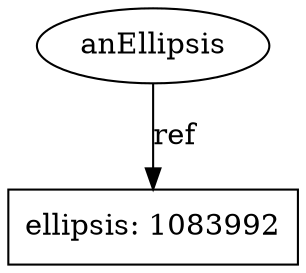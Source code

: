 digraph G {
    overlap=false;

    name3322608 [label="anEllipsis", shape="ellipse"];
    ellipsis1083992 [label="ellipsis: 1083992", shape="box"];

    name3322608 -> ellipsis1083992 [label="ref"];

}
